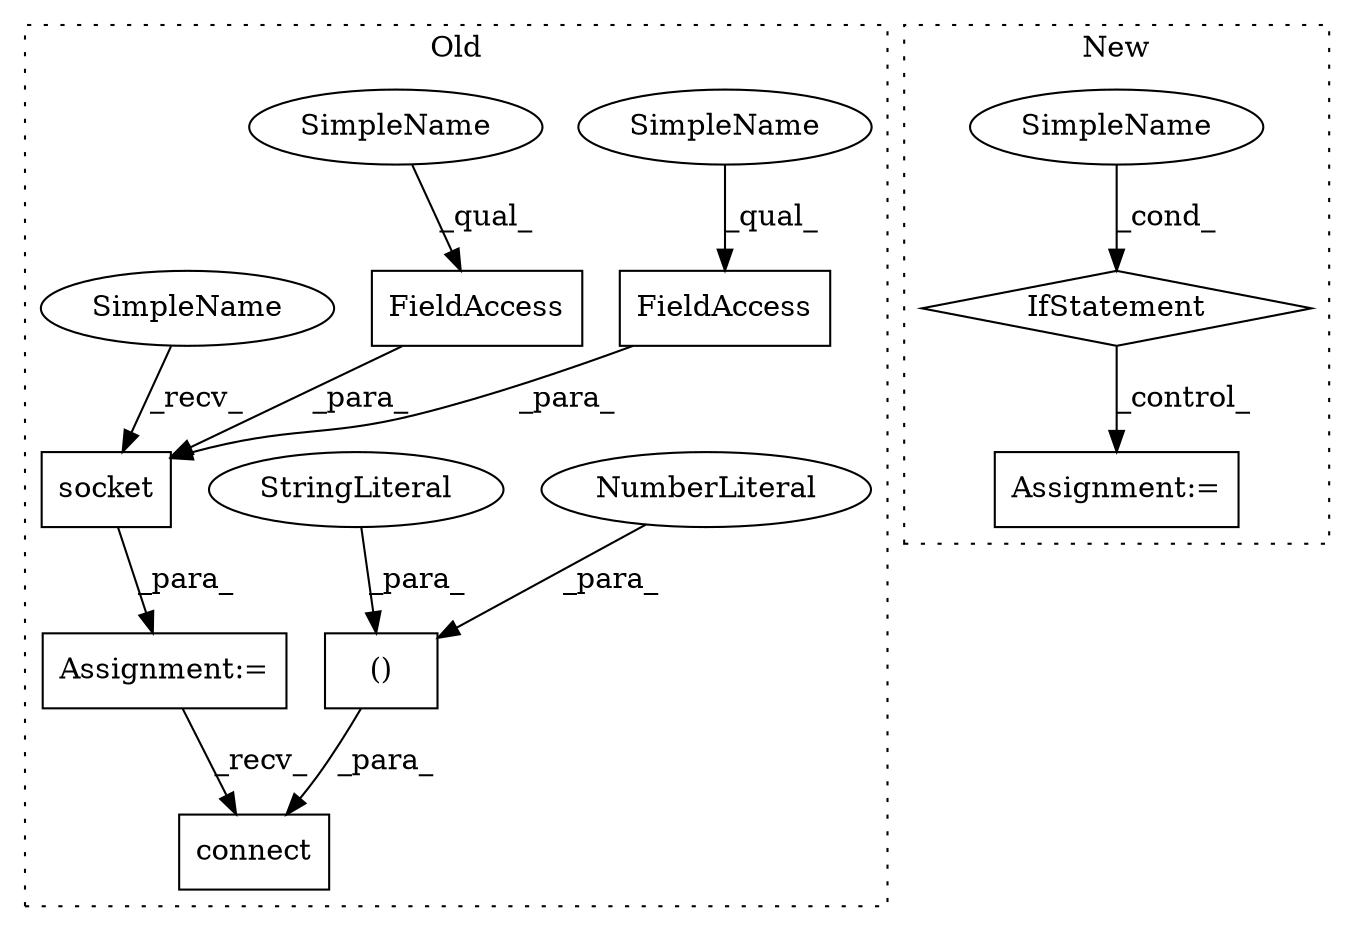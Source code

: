 digraph G {
subgraph cluster0 {
1 [label="socket" a="32" s="1946,1986" l="7,1" shape="box"];
3 [label="FieldAccess" a="22" s="1968" l="18" shape="box"];
4 [label="FieldAccess" a="22" s="1953" l="14" shape="box"];
5 [label="Assignment:=" a="7" s="1938" l="1" shape="box"];
7 [label="connect" a="32" s="2010,2053" l="15,2" shape="box"];
8 [label="()" a="106" s="2025" l="28" shape="box"];
9 [label="NumberLiteral" a="34" s="2049" l="4" shape="ellipse"];
11 [label="StringLiteral" a="45" s="2025" l="11" shape="ellipse"];
12 [label="SimpleName" a="42" s="1968" l="6" shape="ellipse"];
13 [label="SimpleName" a="42" s="1953" l="6" shape="ellipse"];
14 [label="SimpleName" a="42" s="1939" l="6" shape="ellipse"];
label = "Old";
style="dotted";
}
subgraph cluster1 {
2 [label="IfStatement" a="25" s="4424,4454" l="4,2" shape="diamond"];
6 [label="Assignment:=" a="7" s="4485" l="1" shape="box"];
10 [label="SimpleName" a="42" s="" l="" shape="ellipse"];
label = "New";
style="dotted";
}
1 -> 5 [label="_para_"];
2 -> 6 [label="_control_"];
3 -> 1 [label="_para_"];
4 -> 1 [label="_para_"];
5 -> 7 [label="_recv_"];
8 -> 7 [label="_para_"];
9 -> 8 [label="_para_"];
10 -> 2 [label="_cond_"];
11 -> 8 [label="_para_"];
12 -> 3 [label="_qual_"];
13 -> 4 [label="_qual_"];
14 -> 1 [label="_recv_"];
}